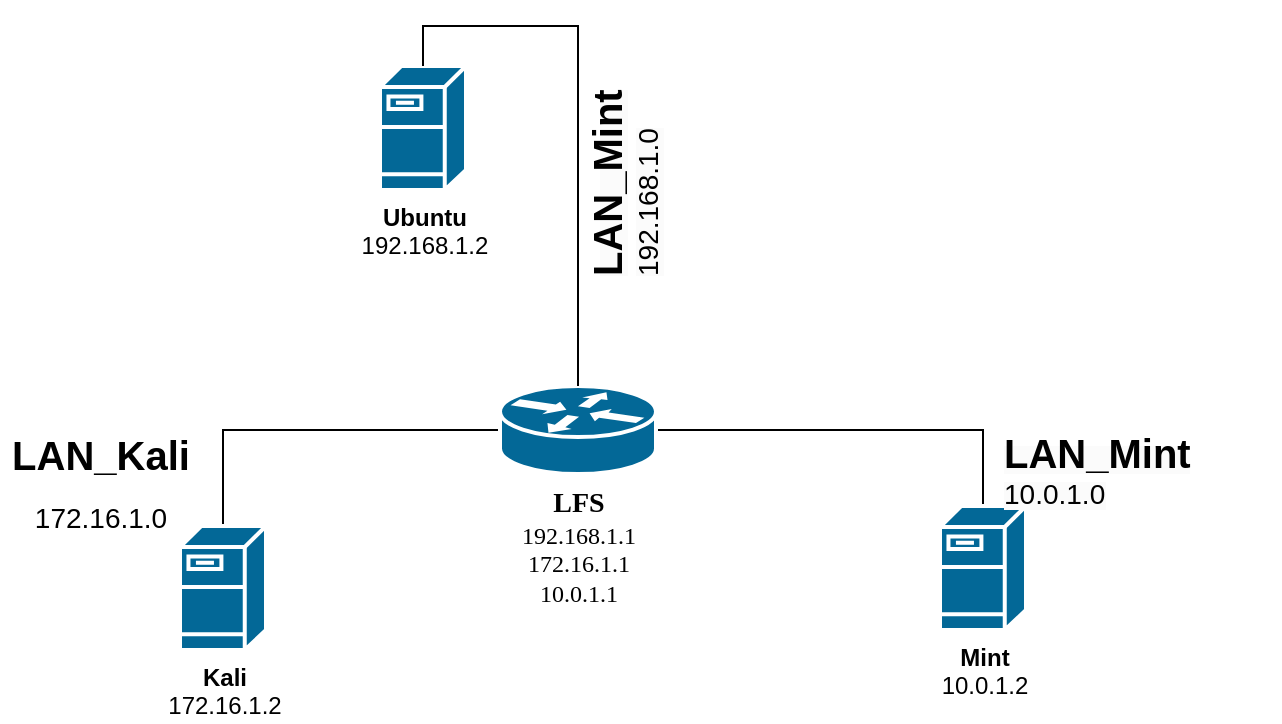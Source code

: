 <mxfile version="22.1.4" type="github">
  <diagram name="Page-1" id="c37626ed-c26b-45fb-9056-f9ebc6bb27b6">
    <mxGraphModel dx="833" dy="507" grid="1" gridSize="10" guides="1" tooltips="1" connect="1" arrows="1" fold="1" page="1" pageScale="1" pageWidth="1100" pageHeight="850" background="none" math="0" shadow="0">
      <root>
        <mxCell id="0" />
        <mxCell id="1" parent="0" />
        <mxCell id="nYcwL5z9y9n_2tt5qyNE-12" style="edgeStyle=orthogonalEdgeStyle;rounded=0;orthogonalLoop=1;jettySize=auto;html=1;exitX=1;exitY=0.5;exitDx=0;exitDy=0;exitPerimeter=0;endArrow=none;endFill=0;" edge="1" parent="1" source="nYcwL5z9y9n_2tt5qyNE-1" target="nYcwL5z9y9n_2tt5qyNE-6">
          <mxGeometry relative="1" as="geometry" />
        </mxCell>
        <mxCell id="nYcwL5z9y9n_2tt5qyNE-13" style="edgeStyle=orthogonalEdgeStyle;rounded=0;orthogonalLoop=1;jettySize=auto;html=1;exitX=0;exitY=0.5;exitDx=0;exitDy=0;exitPerimeter=0;endArrow=none;endFill=0;" edge="1" parent="1" source="nYcwL5z9y9n_2tt5qyNE-1" target="nYcwL5z9y9n_2tt5qyNE-5">
          <mxGeometry relative="1" as="geometry" />
        </mxCell>
        <mxCell id="nYcwL5z9y9n_2tt5qyNE-1" value="&lt;b&gt;&lt;font style=&quot;font-size: 14px;&quot;&gt;LFS&lt;/font&gt;&lt;/b&gt;&lt;br&gt;192.168.1.1&lt;br&gt;172.16.1.1&lt;br&gt;10.0.1.1" style="shape=mxgraph.cisco.routers.router;html=1;dashed=0;fillColor=#036897;strokeColor=#ffffff;strokeWidth=2;verticalLabelPosition=bottom;verticalAlign=top;rounded=0;shadow=0;comic=0;fontFamily=Verdana;fontSize=12;" vertex="1" parent="1">
          <mxGeometry x="620" y="400" width="78" height="44" as="geometry" />
        </mxCell>
        <mxCell id="nYcwL5z9y9n_2tt5qyNE-5" value="&lt;font style=&quot;font-size: 12px;&quot;&gt;&lt;b&gt;Kali&lt;/b&gt;&lt;br&gt;172.16.1.2&lt;br&gt;&lt;/font&gt;" style="shape=mxgraph.cisco.servers.fileserver;sketch=0;html=1;pointerEvents=1;dashed=0;fillColor=#036897;strokeColor=#ffffff;strokeWidth=2;verticalLabelPosition=bottom;verticalAlign=top;align=center;outlineConnect=0;" vertex="1" parent="1">
          <mxGeometry x="460" y="470" width="43" height="62" as="geometry" />
        </mxCell>
        <mxCell id="nYcwL5z9y9n_2tt5qyNE-6" value="&lt;font style=&quot;font-size: 12px;&quot;&gt;&lt;b&gt;Mint&lt;/b&gt;&lt;br&gt;10.0.1.2&lt;br&gt;&lt;/font&gt;" style="shape=mxgraph.cisco.servers.fileserver;sketch=0;html=1;pointerEvents=1;dashed=0;fillColor=#036897;strokeColor=#ffffff;strokeWidth=2;verticalLabelPosition=bottom;verticalAlign=top;align=center;outlineConnect=0;" vertex="1" parent="1">
          <mxGeometry x="840" y="460" width="43" height="62" as="geometry" />
        </mxCell>
        <mxCell id="nYcwL5z9y9n_2tt5qyNE-7" value="&lt;font style=&quot;font-size: 12px;&quot;&gt;&lt;b&gt;Ubuntu&lt;/b&gt;&lt;br&gt;192.168.1.2&lt;br&gt;&lt;/font&gt;" style="shape=mxgraph.cisco.servers.fileserver;sketch=0;html=1;pointerEvents=1;dashed=0;fillColor=#036897;strokeColor=#ffffff;strokeWidth=2;verticalLabelPosition=bottom;verticalAlign=top;align=center;outlineConnect=0;" vertex="1" parent="1">
          <mxGeometry x="560" y="240" width="43" height="62" as="geometry" />
        </mxCell>
        <mxCell id="nYcwL5z9y9n_2tt5qyNE-14" style="edgeStyle=orthogonalEdgeStyle;rounded=0;orthogonalLoop=1;jettySize=auto;html=1;exitX=0.5;exitY=0;exitDx=0;exitDy=0;exitPerimeter=0;entryX=0.5;entryY=0;entryDx=0;entryDy=0;entryPerimeter=0;endArrow=none;endFill=0;" edge="1" parent="1" source="nYcwL5z9y9n_2tt5qyNE-1" target="nYcwL5z9y9n_2tt5qyNE-7">
          <mxGeometry relative="1" as="geometry" />
        </mxCell>
        <mxCell id="nYcwL5z9y9n_2tt5qyNE-15" value="&lt;font style=&quot;font-size: 20px;&quot;&gt;LAN_Kali&lt;/font&gt;&lt;br&gt;&lt;font style=&quot;font-size: 14px; font-weight: normal;&quot;&gt;172.16.1.0&lt;/font&gt;" style="text;strokeColor=none;fillColor=none;html=1;fontSize=24;fontStyle=1;verticalAlign=middle;align=center;" vertex="1" parent="1">
          <mxGeometry x="370" y="430" width="100" height="35" as="geometry" />
        </mxCell>
        <mxCell id="nYcwL5z9y9n_2tt5qyNE-16" value="&lt;span style=&quot;color: rgb(0, 0, 0); font-family: Helvetica; font-style: normal; font-variant-ligatures: normal; font-variant-caps: normal; letter-spacing: normal; orphans: 2; text-align: center; text-indent: 0px; text-transform: none; widows: 2; word-spacing: 0px; -webkit-text-stroke-width: 0px; background-color: rgb(251, 251, 251); text-decoration-thickness: initial; text-decoration-style: initial; text-decoration-color: initial; float: none; display: inline !important;&quot;&gt;&lt;font style=&quot;font-weight: 700; font-size: 20px;&quot;&gt;LAN_Mint&lt;br&gt;&lt;/font&gt;&lt;font style=&quot;font-size: 14px;&quot;&gt;10.0.1.0&lt;/font&gt;&lt;br&gt;&lt;/span&gt;" style="text;whiteSpace=wrap;html=1;" vertex="1" parent="1">
          <mxGeometry x="870" y="415" width="140" height="50" as="geometry" />
        </mxCell>
        <mxCell id="nYcwL5z9y9n_2tt5qyNE-17" value="&lt;span style=&quot;color: rgb(0, 0, 0); font-family: Helvetica; font-style: normal; font-variant-ligatures: normal; font-variant-caps: normal; letter-spacing: normal; orphans: 2; text-align: center; text-indent: 0px; text-transform: none; widows: 2; word-spacing: 0px; -webkit-text-stroke-width: 0px; background-color: rgb(251, 251, 251); text-decoration-thickness: initial; text-decoration-style: initial; text-decoration-color: initial; float: none; display: inline !important;&quot;&gt;&lt;span style=&quot;font-weight: 700;&quot;&gt;&lt;font style=&quot;font-size: 20px;&quot;&gt;LAN_Mint&lt;/font&gt;&lt;/span&gt;&lt;br&gt;&lt;font style=&quot;font-size: 14px;&quot;&gt;192.168.1.0&lt;/font&gt;&lt;br&gt;&lt;/span&gt;" style="text;whiteSpace=wrap;html=1;rotation=-90;" vertex="1" parent="1">
          <mxGeometry x="610" y="252" width="140" height="50" as="geometry" />
        </mxCell>
      </root>
    </mxGraphModel>
  </diagram>
</mxfile>
